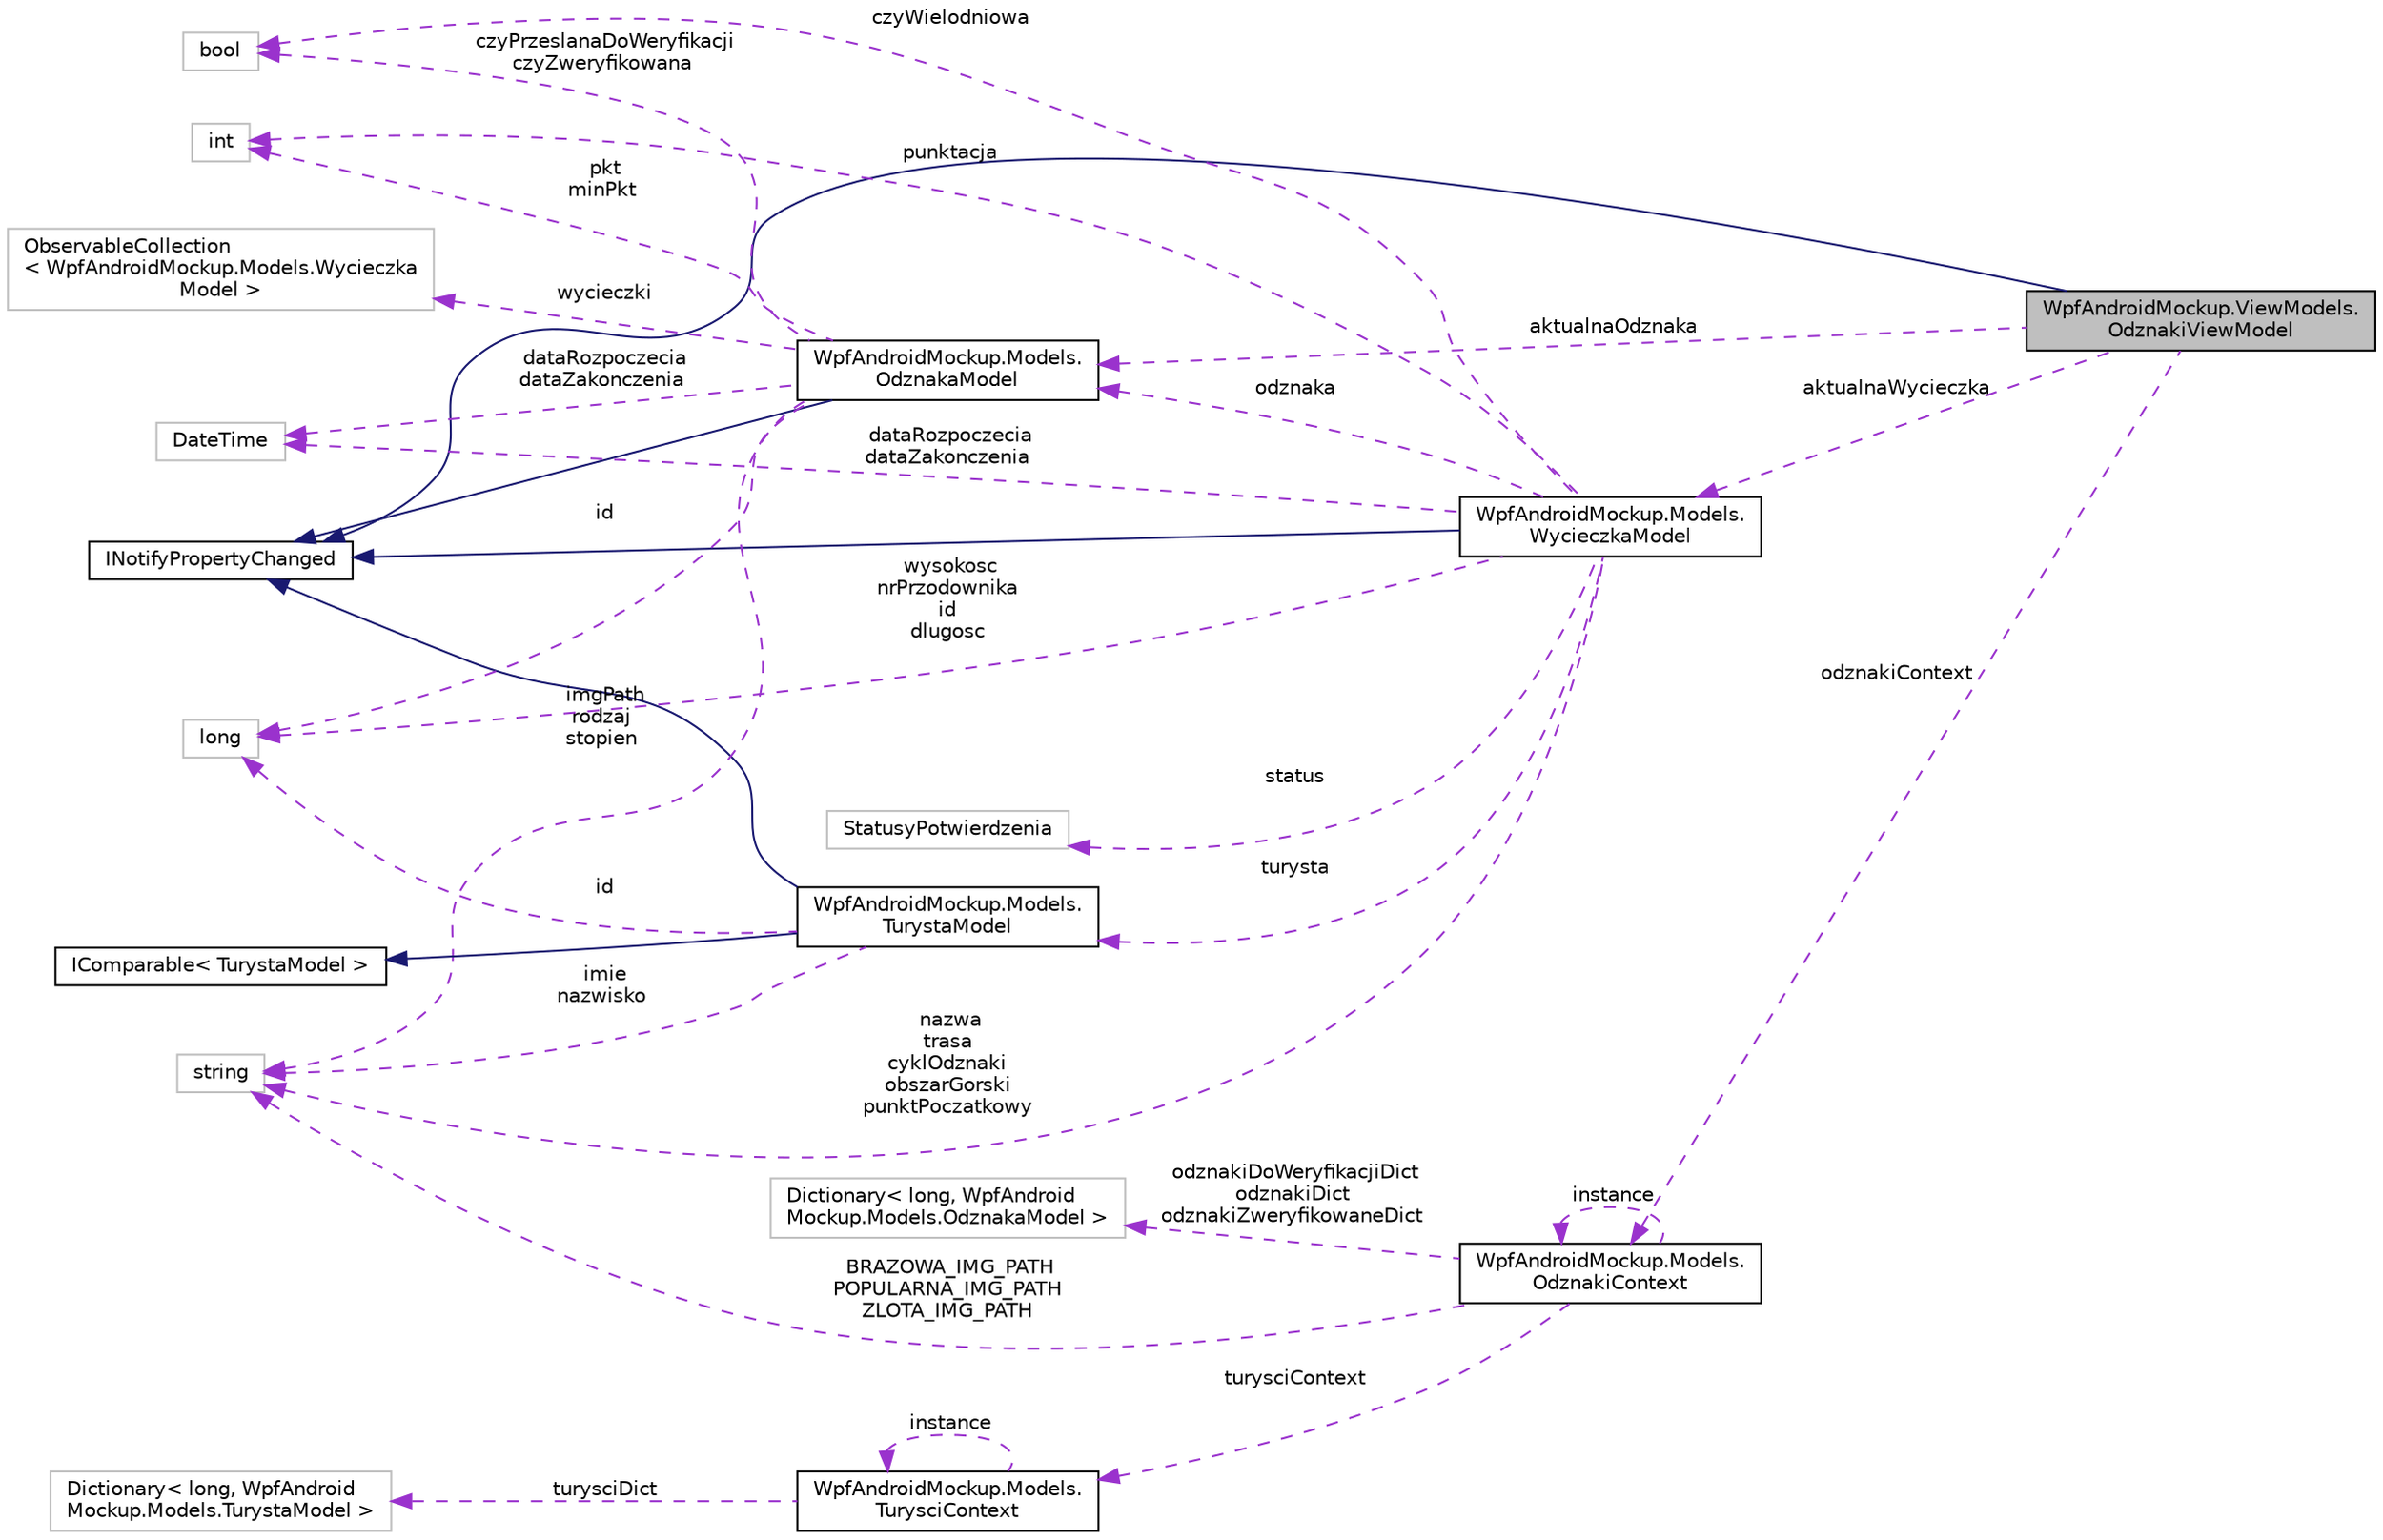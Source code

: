digraph "WpfAndroidMockup.ViewModels.OdznakiViewModel"
{
 // INTERACTIVE_SVG=YES
  edge [fontname="Helvetica",fontsize="10",labelfontname="Helvetica",labelfontsize="10"];
  node [fontname="Helvetica",fontsize="10",shape=record];
  rankdir="LR";
  Node2 [label="WpfAndroidMockup.ViewModels.\lOdznakiViewModel",height=0.2,width=0.4,color="black", fillcolor="grey75", style="filled", fontcolor="black"];
  Node3 -> Node2 [dir="back",color="midnightblue",fontsize="10",style="solid",fontname="Helvetica"];
  Node3 [label="INotifyPropertyChanged",height=0.2,width=0.4,color="black", fillcolor="white", style="filled",URL="$class_i_notify_property_changed.html"];
  Node4 -> Node2 [dir="back",color="darkorchid3",fontsize="10",style="dashed",label=" aktualnaWycieczka" ,fontname="Helvetica"];
  Node4 [label="WpfAndroidMockup.Models.\lWycieczkaModel",height=0.2,width=0.4,color="black", fillcolor="white", style="filled",URL="$class_wpf_android_mockup_1_1_models_1_1_wycieczka_model.html",tooltip="Model Wycieczki "];
  Node3 -> Node4 [dir="back",color="midnightblue",fontsize="10",style="solid",fontname="Helvetica"];
  Node5 -> Node4 [dir="back",color="darkorchid3",fontsize="10",style="dashed",label=" nazwa\ntrasa\ncyklOdznaki\nobszarGorski\npunktPoczatkowy" ,fontname="Helvetica"];
  Node5 [label="string",height=0.2,width=0.4,color="grey75", fillcolor="white", style="filled"];
  Node6 -> Node4 [dir="back",color="darkorchid3",fontsize="10",style="dashed",label=" status" ,fontname="Helvetica"];
  Node6 [label="StatusyPotwierdzenia",height=0.2,width=0.4,color="grey75", fillcolor="white", style="filled"];
  Node7 -> Node4 [dir="back",color="darkorchid3",fontsize="10",style="dashed",label=" dataRozpoczecia\ndataZakonczenia" ,fontname="Helvetica"];
  Node7 [label="DateTime",height=0.2,width=0.4,color="grey75", fillcolor="white", style="filled"];
  Node8 -> Node4 [dir="back",color="darkorchid3",fontsize="10",style="dashed",label=" turysta" ,fontname="Helvetica"];
  Node8 [label="WpfAndroidMockup.Models.\lTurystaModel",height=0.2,width=0.4,color="black", fillcolor="white", style="filled",URL="$class_wpf_android_mockup_1_1_models_1_1_turysta_model.html",tooltip="Model turysty "];
  Node3 -> Node8 [dir="back",color="midnightblue",fontsize="10",style="solid",fontname="Helvetica"];
  Node9 -> Node8 [dir="back",color="midnightblue",fontsize="10",style="solid",fontname="Helvetica"];
  Node9 [label="IComparable\< TurystaModel \>",height=0.2,width=0.4,color="black", fillcolor="white", style="filled",URL="$class_i_comparable.html"];
  Node5 -> Node8 [dir="back",color="darkorchid3",fontsize="10",style="dashed",label=" imie\nnazwisko" ,fontname="Helvetica"];
  Node10 -> Node8 [dir="back",color="darkorchid3",fontsize="10",style="dashed",label=" id" ,fontname="Helvetica"];
  Node10 [label="long",height=0.2,width=0.4,color="grey75", fillcolor="white", style="filled"];
  Node11 -> Node4 [dir="back",color="darkorchid3",fontsize="10",style="dashed",label=" punktacja" ,fontname="Helvetica"];
  Node11 [label="int",height=0.2,width=0.4,color="grey75", fillcolor="white", style="filled"];
  Node12 -> Node4 [dir="back",color="darkorchid3",fontsize="10",style="dashed",label=" czyWielodniowa" ,fontname="Helvetica"];
  Node12 [label="bool",height=0.2,width=0.4,color="grey75", fillcolor="white", style="filled"];
  Node13 -> Node4 [dir="back",color="darkorchid3",fontsize="10",style="dashed",label=" odznaka" ,fontname="Helvetica"];
  Node13 [label="WpfAndroidMockup.Models.\lOdznakaModel",height=0.2,width=0.4,color="black", fillcolor="white", style="filled",URL="$class_wpf_android_mockup_1_1_models_1_1_odznaka_model.html",tooltip="Model odznaki "];
  Node3 -> Node13 [dir="back",color="midnightblue",fontsize="10",style="solid",fontname="Helvetica"];
  Node5 -> Node13 [dir="back",color="darkorchid3",fontsize="10",style="dashed",label=" imgPath\nrodzaj\nstopien" ,fontname="Helvetica"];
  Node7 -> Node13 [dir="back",color="darkorchid3",fontsize="10",style="dashed",label=" dataRozpoczecia\ndataZakonczenia" ,fontname="Helvetica"];
  Node14 -> Node13 [dir="back",color="darkorchid3",fontsize="10",style="dashed",label=" wycieczki" ,fontname="Helvetica"];
  Node14 [label="ObservableCollection\l\< WpfAndroidMockup.Models.Wycieczka\lModel \>",height=0.2,width=0.4,color="grey75", fillcolor="white", style="filled"];
  Node11 -> Node13 [dir="back",color="darkorchid3",fontsize="10",style="dashed",label=" pkt\nminPkt" ,fontname="Helvetica"];
  Node12 -> Node13 [dir="back",color="darkorchid3",fontsize="10",style="dashed",label=" czyPrzeslanaDoWeryfikacji\nczyZweryfikowana" ,fontname="Helvetica"];
  Node10 -> Node13 [dir="back",color="darkorchid3",fontsize="10",style="dashed",label=" id" ,fontname="Helvetica"];
  Node10 -> Node4 [dir="back",color="darkorchid3",fontsize="10",style="dashed",label=" wysokosc\nnrPrzodownika\nid\ndlugosc" ,fontname="Helvetica"];
  Node13 -> Node2 [dir="back",color="darkorchid3",fontsize="10",style="dashed",label=" aktualnaOdznaka" ,fontname="Helvetica"];
  Node15 -> Node2 [dir="back",color="darkorchid3",fontsize="10",style="dashed",label=" odznakiContext" ,fontname="Helvetica"];
  Node15 [label="WpfAndroidMockup.Models.\lOdznakiContext",height=0.2,width=0.4,color="black", fillcolor="white", style="filled",URL="$class_wpf_android_mockup_1_1_models_1_1_odznaki_context.html",tooltip="Klasa zajmująca się transformacją obiektów odznak otrzymanych z DAO do modeli odznak obsługiwanych pr..."];
  Node16 -> Node15 [dir="back",color="darkorchid3",fontsize="10",style="dashed",label=" turysciContext" ,fontname="Helvetica"];
  Node16 [label="WpfAndroidMockup.Models.\lTurysciContext",height=0.2,width=0.4,color="black", fillcolor="white", style="filled",URL="$class_wpf_android_mockup_1_1_models_1_1_turysci_context.html",tooltip="Klasa zajmująca się transformacją obiektów turystow otrzymanych z DAO do modeli turystów obsługiwanyc..."];
  Node17 -> Node16 [dir="back",color="darkorchid3",fontsize="10",style="dashed",label=" turysciDict" ,fontname="Helvetica"];
  Node17 [label="Dictionary\< long, WpfAndroid\lMockup.Models.TurystaModel \>",height=0.2,width=0.4,color="grey75", fillcolor="white", style="filled"];
  Node16 -> Node16 [dir="back",color="darkorchid3",fontsize="10",style="dashed",label=" instance" ,fontname="Helvetica"];
  Node5 -> Node15 [dir="back",color="darkorchid3",fontsize="10",style="dashed",label=" BRAZOWA_IMG_PATH\nPOPULARNA_IMG_PATH\nZLOTA_IMG_PATH" ,fontname="Helvetica"];
  Node18 -> Node15 [dir="back",color="darkorchid3",fontsize="10",style="dashed",label=" odznakiDoWeryfikacjiDict\nodznakiDict\nodznakiZweryfikowaneDict" ,fontname="Helvetica"];
  Node18 [label="Dictionary\< long, WpfAndroid\lMockup.Models.OdznakaModel \>",height=0.2,width=0.4,color="grey75", fillcolor="white", style="filled"];
  Node15 -> Node15 [dir="back",color="darkorchid3",fontsize="10",style="dashed",label=" instance" ,fontname="Helvetica"];
}
